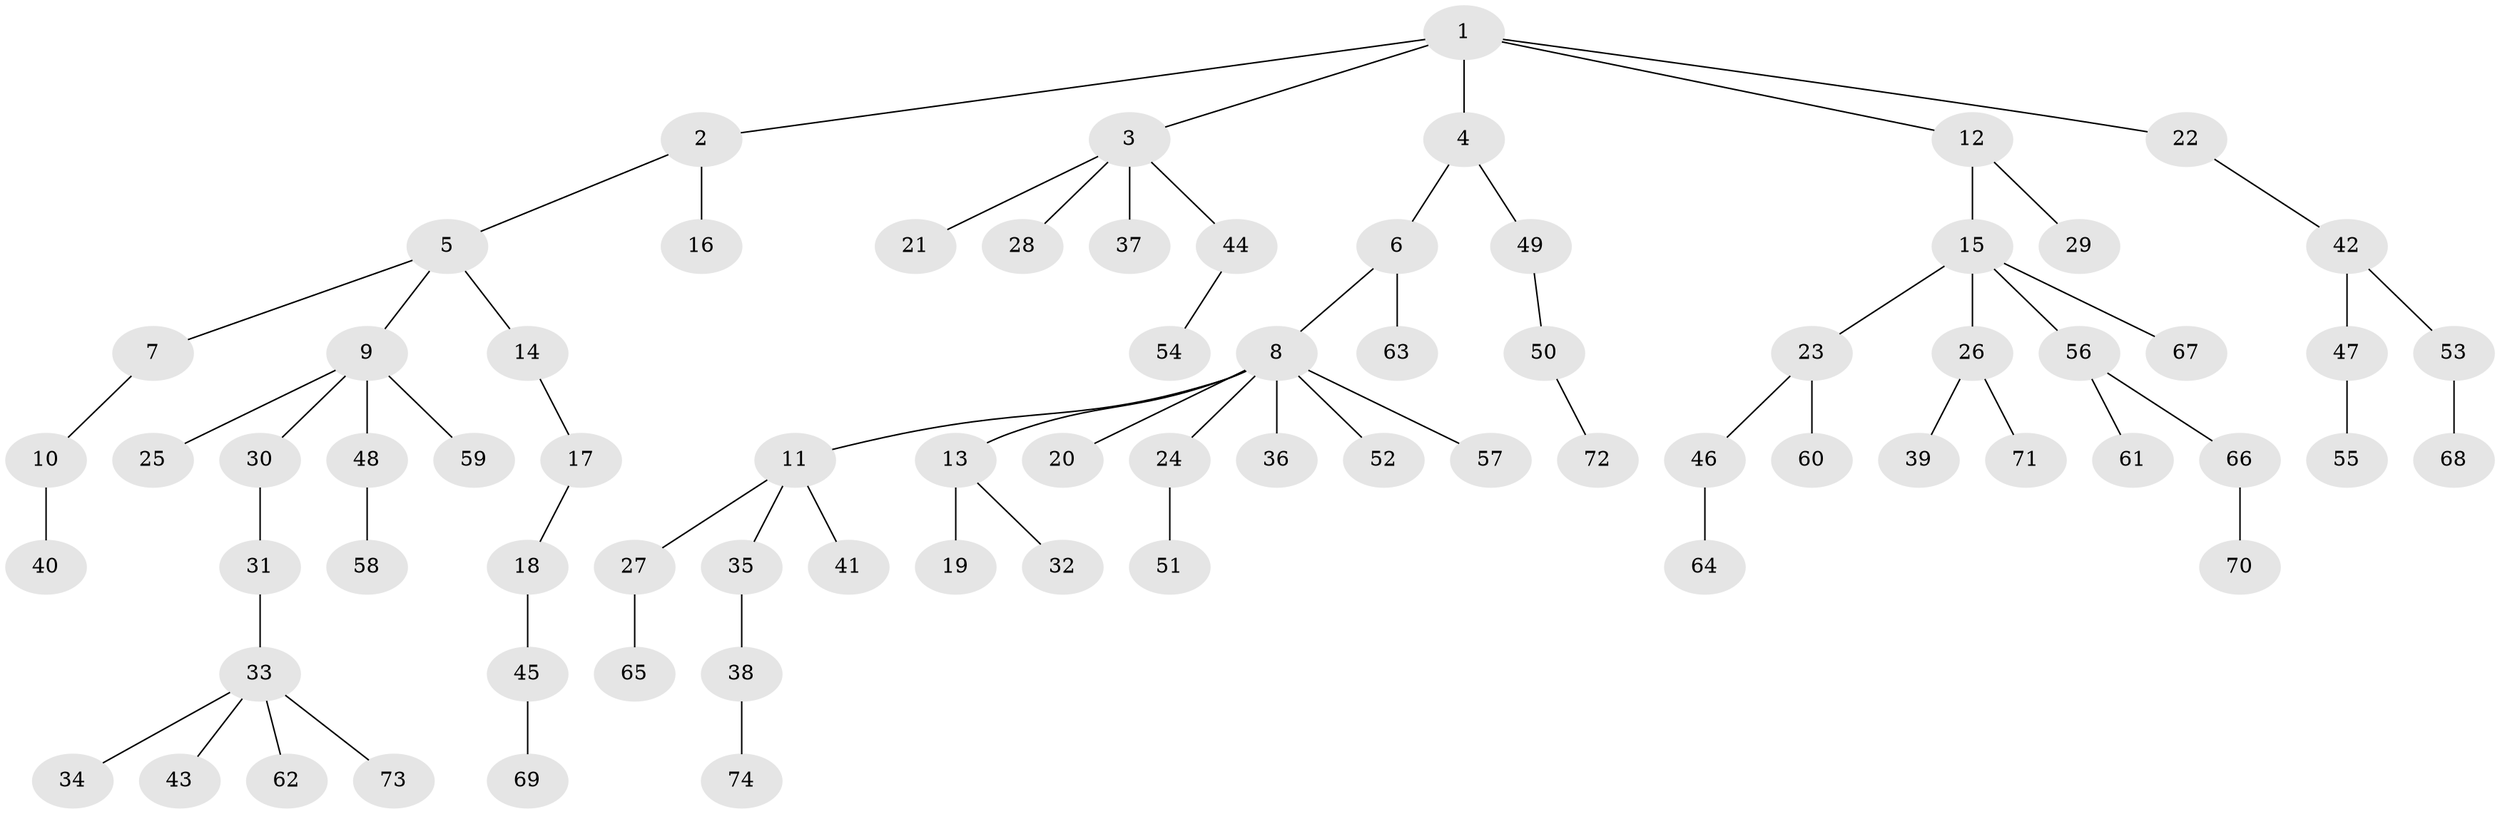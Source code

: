// Generated by graph-tools (version 1.1) at 2025/54/03/09/25 04:54:01]
// undirected, 74 vertices, 73 edges
graph export_dot {
graph [start="1"]
  node [color=gray90,style=filled];
  1;
  2;
  3;
  4;
  5;
  6;
  7;
  8;
  9;
  10;
  11;
  12;
  13;
  14;
  15;
  16;
  17;
  18;
  19;
  20;
  21;
  22;
  23;
  24;
  25;
  26;
  27;
  28;
  29;
  30;
  31;
  32;
  33;
  34;
  35;
  36;
  37;
  38;
  39;
  40;
  41;
  42;
  43;
  44;
  45;
  46;
  47;
  48;
  49;
  50;
  51;
  52;
  53;
  54;
  55;
  56;
  57;
  58;
  59;
  60;
  61;
  62;
  63;
  64;
  65;
  66;
  67;
  68;
  69;
  70;
  71;
  72;
  73;
  74;
  1 -- 2;
  1 -- 3;
  1 -- 4;
  1 -- 12;
  1 -- 22;
  2 -- 5;
  2 -- 16;
  3 -- 21;
  3 -- 28;
  3 -- 37;
  3 -- 44;
  4 -- 6;
  4 -- 49;
  5 -- 7;
  5 -- 9;
  5 -- 14;
  6 -- 8;
  6 -- 63;
  7 -- 10;
  8 -- 11;
  8 -- 13;
  8 -- 20;
  8 -- 24;
  8 -- 36;
  8 -- 52;
  8 -- 57;
  9 -- 25;
  9 -- 30;
  9 -- 48;
  9 -- 59;
  10 -- 40;
  11 -- 27;
  11 -- 35;
  11 -- 41;
  12 -- 15;
  12 -- 29;
  13 -- 19;
  13 -- 32;
  14 -- 17;
  15 -- 23;
  15 -- 26;
  15 -- 56;
  15 -- 67;
  17 -- 18;
  18 -- 45;
  22 -- 42;
  23 -- 46;
  23 -- 60;
  24 -- 51;
  26 -- 39;
  26 -- 71;
  27 -- 65;
  30 -- 31;
  31 -- 33;
  33 -- 34;
  33 -- 43;
  33 -- 62;
  33 -- 73;
  35 -- 38;
  38 -- 74;
  42 -- 47;
  42 -- 53;
  44 -- 54;
  45 -- 69;
  46 -- 64;
  47 -- 55;
  48 -- 58;
  49 -- 50;
  50 -- 72;
  53 -- 68;
  56 -- 61;
  56 -- 66;
  66 -- 70;
}
